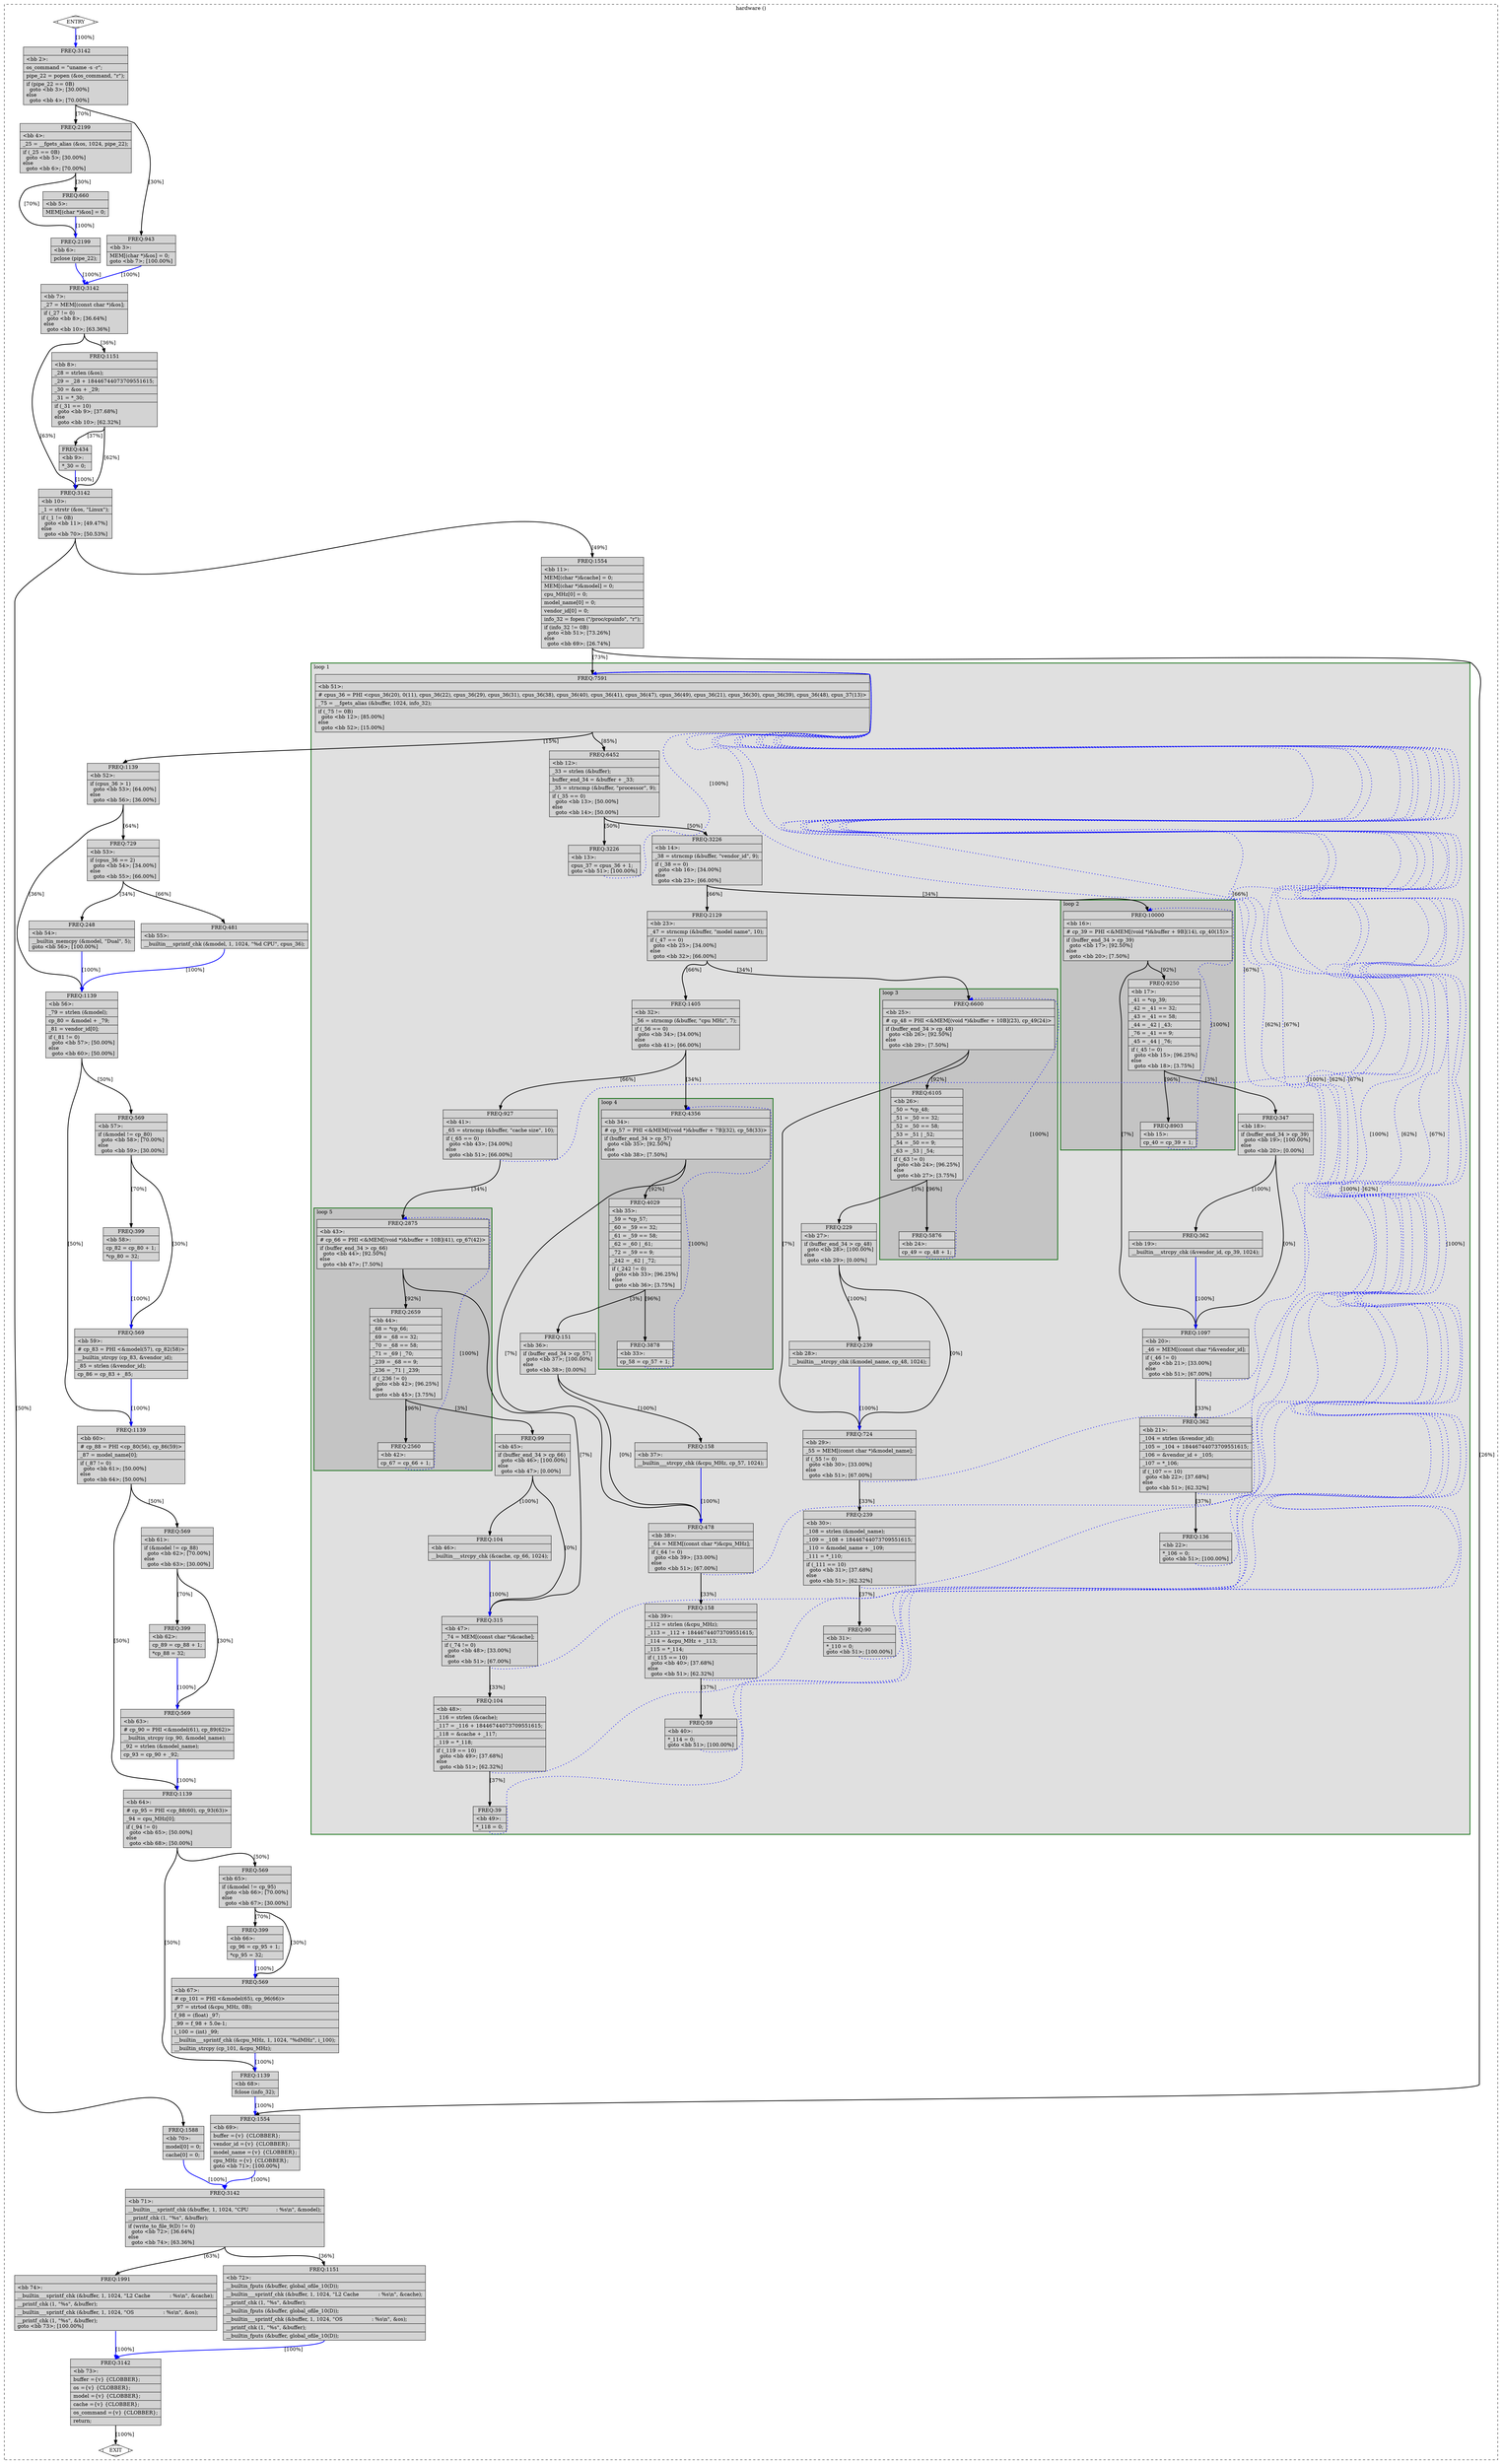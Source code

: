 digraph "hardware.c.113t.tailr2" {
overlap=false;
subgraph "cluster_hardware" {
	style="dashed";
	color="black";
	label="hardware ()";
	subgraph cluster_56_1 {
	style="filled";
	color="darkgreen";
	fillcolor="grey88";
	label="loop 1";
	labeljust=l;
	penwidth=2;
	subgraph cluster_56_2 {
	style="filled";
	color="darkgreen";
	fillcolor="grey77";
	label="loop 2";
	labeljust=l;
	penwidth=2;
	fn_56_basic_block_16 [shape=record,style=filled,fillcolor=lightgrey,label="{ FREQ:10000 |\<bb\ 16\>:\l\
|#\ cp_39\ =\ PHI\ \<&MEM[(void\ *)&buffer\ +\ 9B](14),\ cp_40(15)\>\l\
|if\ (buffer_end_34\ \>\ cp_39)\l\
\ \ goto\ \<bb\ 17\>;\ [92.50%]\l\
else\l\
\ \ goto\ \<bb\ 20\>;\ [7.50%]\l\
}"];

	fn_56_basic_block_17 [shape=record,style=filled,fillcolor=lightgrey,label="{ FREQ:9250 |\<bb\ 17\>:\l\
|_41\ =\ *cp_39;\l\
|_42\ =\ _41\ ==\ 32;\l\
|_43\ =\ _41\ ==\ 58;\l\
|_44\ =\ _42\ \|\ _43;\l\
|_76\ =\ _41\ ==\ 9;\l\
|_45\ =\ _44\ \|\ _76;\l\
|if\ (_45\ !=\ 0)\l\
\ \ goto\ \<bb\ 15\>;\ [96.25%]\l\
else\l\
\ \ goto\ \<bb\ 18\>;\ [3.75%]\l\
}"];

	fn_56_basic_block_15 [shape=record,style=filled,fillcolor=lightgrey,label="{ FREQ:8903 |\<bb\ 15\>:\l\
|cp_40\ =\ cp_39\ +\ 1;\l\
}"];

	}
	subgraph cluster_56_3 {
	style="filled";
	color="darkgreen";
	fillcolor="grey77";
	label="loop 3";
	labeljust=l;
	penwidth=2;
	fn_56_basic_block_25 [shape=record,style=filled,fillcolor=lightgrey,label="{ FREQ:6600 |\<bb\ 25\>:\l\
|#\ cp_48\ =\ PHI\ \<&MEM[(void\ *)&buffer\ +\ 10B](23),\ cp_49(24)\>\l\
|if\ (buffer_end_34\ \>\ cp_48)\l\
\ \ goto\ \<bb\ 26\>;\ [92.50%]\l\
else\l\
\ \ goto\ \<bb\ 29\>;\ [7.50%]\l\
}"];

	fn_56_basic_block_26 [shape=record,style=filled,fillcolor=lightgrey,label="{ FREQ:6105 |\<bb\ 26\>:\l\
|_50\ =\ *cp_48;\l\
|_51\ =\ _50\ ==\ 32;\l\
|_52\ =\ _50\ ==\ 58;\l\
|_53\ =\ _51\ \|\ _52;\l\
|_54\ =\ _50\ ==\ 9;\l\
|_63\ =\ _53\ \|\ _54;\l\
|if\ (_63\ !=\ 0)\l\
\ \ goto\ \<bb\ 24\>;\ [96.25%]\l\
else\l\
\ \ goto\ \<bb\ 27\>;\ [3.75%]\l\
}"];

	fn_56_basic_block_24 [shape=record,style=filled,fillcolor=lightgrey,label="{ FREQ:5876 |\<bb\ 24\>:\l\
|cp_49\ =\ cp_48\ +\ 1;\l\
}"];

	}
	subgraph cluster_56_4 {
	style="filled";
	color="darkgreen";
	fillcolor="grey77";
	label="loop 4";
	labeljust=l;
	penwidth=2;
	fn_56_basic_block_34 [shape=record,style=filled,fillcolor=lightgrey,label="{ FREQ:4356 |\<bb\ 34\>:\l\
|#\ cp_57\ =\ PHI\ \<&MEM[(void\ *)&buffer\ +\ 7B](32),\ cp_58(33)\>\l\
|if\ (buffer_end_34\ \>\ cp_57)\l\
\ \ goto\ \<bb\ 35\>;\ [92.50%]\l\
else\l\
\ \ goto\ \<bb\ 38\>;\ [7.50%]\l\
}"];

	fn_56_basic_block_35 [shape=record,style=filled,fillcolor=lightgrey,label="{ FREQ:4029 |\<bb\ 35\>:\l\
|_59\ =\ *cp_57;\l\
|_60\ =\ _59\ ==\ 32;\l\
|_61\ =\ _59\ ==\ 58;\l\
|_62\ =\ _60\ \|\ _61;\l\
|_72\ =\ _59\ ==\ 9;\l\
|_242\ =\ _62\ \|\ _72;\l\
|if\ (_242\ !=\ 0)\l\
\ \ goto\ \<bb\ 33\>;\ [96.25%]\l\
else\l\
\ \ goto\ \<bb\ 36\>;\ [3.75%]\l\
}"];

	fn_56_basic_block_33 [shape=record,style=filled,fillcolor=lightgrey,label="{ FREQ:3878 |\<bb\ 33\>:\l\
|cp_58\ =\ cp_57\ +\ 1;\l\
}"];

	}
	subgraph cluster_56_5 {
	style="filled";
	color="darkgreen";
	fillcolor="grey77";
	label="loop 5";
	labeljust=l;
	penwidth=2;
	fn_56_basic_block_43 [shape=record,style=filled,fillcolor=lightgrey,label="{ FREQ:2875 |\<bb\ 43\>:\l\
|#\ cp_66\ =\ PHI\ \<&MEM[(void\ *)&buffer\ +\ 10B](41),\ cp_67(42)\>\l\
|if\ (buffer_end_34\ \>\ cp_66)\l\
\ \ goto\ \<bb\ 44\>;\ [92.50%]\l\
else\l\
\ \ goto\ \<bb\ 47\>;\ [7.50%]\l\
}"];

	fn_56_basic_block_44 [shape=record,style=filled,fillcolor=lightgrey,label="{ FREQ:2659 |\<bb\ 44\>:\l\
|_68\ =\ *cp_66;\l\
|_69\ =\ _68\ ==\ 32;\l\
|_70\ =\ _68\ ==\ 58;\l\
|_71\ =\ _69\ \|\ _70;\l\
|_239\ =\ _68\ ==\ 9;\l\
|_236\ =\ _71\ \|\ _239;\l\
|if\ (_236\ !=\ 0)\l\
\ \ goto\ \<bb\ 42\>;\ [96.25%]\l\
else\l\
\ \ goto\ \<bb\ 45\>;\ [3.75%]\l\
}"];

	fn_56_basic_block_42 [shape=record,style=filled,fillcolor=lightgrey,label="{ FREQ:2560 |\<bb\ 42\>:\l\
|cp_67\ =\ cp_66\ +\ 1;\l\
}"];

	}
	fn_56_basic_block_51 [shape=record,style=filled,fillcolor=lightgrey,label="{ FREQ:7591 |\<bb\ 51\>:\l\
|#\ cpus_36\ =\ PHI\ \<cpus_36(20),\ 0(11),\ cpus_36(22),\ cpus_36(29),\ cpus_36(31),\ cpus_36(38),\ cpus_36(40),\ cpus_36(41),\ cpus_36(47),\ cpus_36(49),\ cpus_36(21),\ cpus_36(30),\ cpus_36(39),\ cpus_36(48),\ cpus_37(13)\>\l\
|_75\ =\ __fgets_alias\ (&buffer,\ 1024,\ info_32);\l\
|if\ (_75\ !=\ 0B)\l\
\ \ goto\ \<bb\ 12\>;\ [85.00%]\l\
else\l\
\ \ goto\ \<bb\ 52\>;\ [15.00%]\l\
}"];

	fn_56_basic_block_12 [shape=record,style=filled,fillcolor=lightgrey,label="{ FREQ:6452 |\<bb\ 12\>:\l\
|_33\ =\ strlen\ (&buffer);\l\
|buffer_end_34\ =\ &buffer\ +\ _33;\l\
|_35\ =\ strncmp\ (&buffer,\ \"processor\",\ 9);\l\
|if\ (_35\ ==\ 0)\l\
\ \ goto\ \<bb\ 13\>;\ [50.00%]\l\
else\l\
\ \ goto\ \<bb\ 14\>;\ [50.00%]\l\
}"];

	fn_56_basic_block_13 [shape=record,style=filled,fillcolor=lightgrey,label="{ FREQ:3226 |\<bb\ 13\>:\l\
|cpus_37\ =\ cpus_36\ +\ 1;\l\
goto\ \<bb\ 51\>;\ [100.00%]\l\
}"];

	fn_56_basic_block_14 [shape=record,style=filled,fillcolor=lightgrey,label="{ FREQ:3226 |\<bb\ 14\>:\l\
|_38\ =\ strncmp\ (&buffer,\ \"vendor_id\",\ 9);\l\
|if\ (_38\ ==\ 0)\l\
\ \ goto\ \<bb\ 16\>;\ [34.00%]\l\
else\l\
\ \ goto\ \<bb\ 23\>;\ [66.00%]\l\
}"];

	fn_56_basic_block_23 [shape=record,style=filled,fillcolor=lightgrey,label="{ FREQ:2129 |\<bb\ 23\>:\l\
|_47\ =\ strncmp\ (&buffer,\ \"model\ name\",\ 10);\l\
|if\ (_47\ ==\ 0)\l\
\ \ goto\ \<bb\ 25\>;\ [34.00%]\l\
else\l\
\ \ goto\ \<bb\ 32\>;\ [66.00%]\l\
}"];

	fn_56_basic_block_20 [shape=record,style=filled,fillcolor=lightgrey,label="{ FREQ:1097 |\<bb\ 20\>:\l\
|_46\ =\ MEM[(const\ char\ *)&vendor_id];\l\
|if\ (_46\ !=\ 0)\l\
\ \ goto\ \<bb\ 21\>;\ [33.00%]\l\
else\l\
\ \ goto\ \<bb\ 51\>;\ [67.00%]\l\
}"];

	fn_56_basic_block_32 [shape=record,style=filled,fillcolor=lightgrey,label="{ FREQ:1405 |\<bb\ 32\>:\l\
|_56\ =\ strncmp\ (&buffer,\ \"cpu\ MHz\",\ 7);\l\
|if\ (_56\ ==\ 0)\l\
\ \ goto\ \<bb\ 34\>;\ [34.00%]\l\
else\l\
\ \ goto\ \<bb\ 41\>;\ [66.00%]\l\
}"];

	fn_56_basic_block_18 [shape=record,style=filled,fillcolor=lightgrey,label="{ FREQ:347 |\<bb\ 18\>:\l\
|if\ (buffer_end_34\ \>\ cp_39)\l\
\ \ goto\ \<bb\ 19\>;\ [100.00%]\l\
else\l\
\ \ goto\ \<bb\ 20\>;\ [0.00%]\l\
}"];

	fn_56_basic_block_21 [shape=record,style=filled,fillcolor=lightgrey,label="{ FREQ:362 |\<bb\ 21\>:\l\
|_104\ =\ strlen\ (&vendor_id);\l\
|_105\ =\ _104\ +\ 18446744073709551615;\l\
|_106\ =\ &vendor_id\ +\ _105;\l\
|_107\ =\ *_106;\l\
|if\ (_107\ ==\ 10)\l\
\ \ goto\ \<bb\ 22\>;\ [37.68%]\l\
else\l\
\ \ goto\ \<bb\ 51\>;\ [62.32%]\l\
}"];

	fn_56_basic_block_29 [shape=record,style=filled,fillcolor=lightgrey,label="{ FREQ:724 |\<bb\ 29\>:\l\
|_55\ =\ MEM[(const\ char\ *)&model_name];\l\
|if\ (_55\ !=\ 0)\l\
\ \ goto\ \<bb\ 30\>;\ [33.00%]\l\
else\l\
\ \ goto\ \<bb\ 51\>;\ [67.00%]\l\
}"];

	fn_56_basic_block_41 [shape=record,style=filled,fillcolor=lightgrey,label="{ FREQ:927 |\<bb\ 41\>:\l\
|_65\ =\ strncmp\ (&buffer,\ \"cache\ size\",\ 10);\l\
|if\ (_65\ ==\ 0)\l\
\ \ goto\ \<bb\ 43\>;\ [34.00%]\l\
else\l\
\ \ goto\ \<bb\ 51\>;\ [66.00%]\l\
}"];

	fn_56_basic_block_19 [shape=record,style=filled,fillcolor=lightgrey,label="{ FREQ:362 |\<bb\ 19\>:\l\
|__builtin___strcpy_chk\ (&vendor_id,\ cp_39,\ 1024);\l\
}"];

	fn_56_basic_block_22 [shape=record,style=filled,fillcolor=lightgrey,label="{ FREQ:136 |\<bb\ 22\>:\l\
|*_106\ =\ 0;\l\
goto\ \<bb\ 51\>;\ [100.00%]\l\
}"];

	fn_56_basic_block_27 [shape=record,style=filled,fillcolor=lightgrey,label="{ FREQ:229 |\<bb\ 27\>:\l\
|if\ (buffer_end_34\ \>\ cp_48)\l\
\ \ goto\ \<bb\ 28\>;\ [100.00%]\l\
else\l\
\ \ goto\ \<bb\ 29\>;\ [0.00%]\l\
}"];

	fn_56_basic_block_30 [shape=record,style=filled,fillcolor=lightgrey,label="{ FREQ:239 |\<bb\ 30\>:\l\
|_108\ =\ strlen\ (&model_name);\l\
|_109\ =\ _108\ +\ 18446744073709551615;\l\
|_110\ =\ &model_name\ +\ _109;\l\
|_111\ =\ *_110;\l\
|if\ (_111\ ==\ 10)\l\
\ \ goto\ \<bb\ 31\>;\ [37.68%]\l\
else\l\
\ \ goto\ \<bb\ 51\>;\ [62.32%]\l\
}"];

	fn_56_basic_block_38 [shape=record,style=filled,fillcolor=lightgrey,label="{ FREQ:478 |\<bb\ 38\>:\l\
|_64\ =\ MEM[(const\ char\ *)&cpu_MHz];\l\
|if\ (_64\ !=\ 0)\l\
\ \ goto\ \<bb\ 39\>;\ [33.00%]\l\
else\l\
\ \ goto\ \<bb\ 51\>;\ [67.00%]\l\
}"];

	fn_56_basic_block_28 [shape=record,style=filled,fillcolor=lightgrey,label="{ FREQ:239 |\<bb\ 28\>:\l\
|__builtin___strcpy_chk\ (&model_name,\ cp_48,\ 1024);\l\
}"];

	fn_56_basic_block_31 [shape=record,style=filled,fillcolor=lightgrey,label="{ FREQ:90 |\<bb\ 31\>:\l\
|*_110\ =\ 0;\l\
goto\ \<bb\ 51\>;\ [100.00%]\l\
}"];

	fn_56_basic_block_36 [shape=record,style=filled,fillcolor=lightgrey,label="{ FREQ:151 |\<bb\ 36\>:\l\
|if\ (buffer_end_34\ \>\ cp_57)\l\
\ \ goto\ \<bb\ 37\>;\ [100.00%]\l\
else\l\
\ \ goto\ \<bb\ 38\>;\ [0.00%]\l\
}"];

	fn_56_basic_block_39 [shape=record,style=filled,fillcolor=lightgrey,label="{ FREQ:158 |\<bb\ 39\>:\l\
|_112\ =\ strlen\ (&cpu_MHz);\l\
|_113\ =\ _112\ +\ 18446744073709551615;\l\
|_114\ =\ &cpu_MHz\ +\ _113;\l\
|_115\ =\ *_114;\l\
|if\ (_115\ ==\ 10)\l\
\ \ goto\ \<bb\ 40\>;\ [37.68%]\l\
else\l\
\ \ goto\ \<bb\ 51\>;\ [62.32%]\l\
}"];

	fn_56_basic_block_47 [shape=record,style=filled,fillcolor=lightgrey,label="{ FREQ:315 |\<bb\ 47\>:\l\
|_74\ =\ MEM[(const\ char\ *)&cache];\l\
|if\ (_74\ !=\ 0)\l\
\ \ goto\ \<bb\ 48\>;\ [33.00%]\l\
else\l\
\ \ goto\ \<bb\ 51\>;\ [67.00%]\l\
}"];

	fn_56_basic_block_37 [shape=record,style=filled,fillcolor=lightgrey,label="{ FREQ:158 |\<bb\ 37\>:\l\
|__builtin___strcpy_chk\ (&cpu_MHz,\ cp_57,\ 1024);\l\
}"];

	fn_56_basic_block_40 [shape=record,style=filled,fillcolor=lightgrey,label="{ FREQ:59 |\<bb\ 40\>:\l\
|*_114\ =\ 0;\l\
goto\ \<bb\ 51\>;\ [100.00%]\l\
}"];

	fn_56_basic_block_45 [shape=record,style=filled,fillcolor=lightgrey,label="{ FREQ:99 |\<bb\ 45\>:\l\
|if\ (buffer_end_34\ \>\ cp_66)\l\
\ \ goto\ \<bb\ 46\>;\ [100.00%]\l\
else\l\
\ \ goto\ \<bb\ 47\>;\ [0.00%]\l\
}"];

	fn_56_basic_block_48 [shape=record,style=filled,fillcolor=lightgrey,label="{ FREQ:104 |\<bb\ 48\>:\l\
|_116\ =\ strlen\ (&cache);\l\
|_117\ =\ _116\ +\ 18446744073709551615;\l\
|_118\ =\ &cache\ +\ _117;\l\
|_119\ =\ *_118;\l\
|if\ (_119\ ==\ 10)\l\
\ \ goto\ \<bb\ 49\>;\ [37.68%]\l\
else\l\
\ \ goto\ \<bb\ 51\>;\ [62.32%]\l\
}"];

	fn_56_basic_block_46 [shape=record,style=filled,fillcolor=lightgrey,label="{ FREQ:104 |\<bb\ 46\>:\l\
|__builtin___strcpy_chk\ (&cache,\ cp_66,\ 1024);\l\
}"];

	fn_56_basic_block_49 [shape=record,style=filled,fillcolor=lightgrey,label="{ FREQ:39 |\<bb\ 49\>:\l\
|*_118\ =\ 0;\l\
}"];

	}
	fn_56_basic_block_0 [shape=Mdiamond,style=filled,fillcolor=white,label="ENTRY"];

	fn_56_basic_block_1 [shape=Mdiamond,style=filled,fillcolor=white,label="EXIT"];

	fn_56_basic_block_2 [shape=record,style=filled,fillcolor=lightgrey,label="{ FREQ:3142 |\<bb\ 2\>:\l\
|os_command\ =\ \"uname\ -s\ -r\";\l\
|pipe_22\ =\ popen\ (&os_command,\ \"r\");\l\
|if\ (pipe_22\ ==\ 0B)\l\
\ \ goto\ \<bb\ 3\>;\ [30.00%]\l\
else\l\
\ \ goto\ \<bb\ 4\>;\ [70.00%]\l\
}"];

	fn_56_basic_block_3 [shape=record,style=filled,fillcolor=lightgrey,label="{ FREQ:943 |\<bb\ 3\>:\l\
|MEM[(char\ *)&os]\ =\ 0;\l\
goto\ \<bb\ 7\>;\ [100.00%]\l\
}"];

	fn_56_basic_block_4 [shape=record,style=filled,fillcolor=lightgrey,label="{ FREQ:2199 |\<bb\ 4\>:\l\
|_25\ =\ __fgets_alias\ (&os,\ 1024,\ pipe_22);\l\
|if\ (_25\ ==\ 0B)\l\
\ \ goto\ \<bb\ 5\>;\ [30.00%]\l\
else\l\
\ \ goto\ \<bb\ 6\>;\ [70.00%]\l\
}"];

	fn_56_basic_block_5 [shape=record,style=filled,fillcolor=lightgrey,label="{ FREQ:660 |\<bb\ 5\>:\l\
|MEM[(char\ *)&os]\ =\ 0;\l\
}"];

	fn_56_basic_block_6 [shape=record,style=filled,fillcolor=lightgrey,label="{ FREQ:2199 |\<bb\ 6\>:\l\
|pclose\ (pipe_22);\l\
}"];

	fn_56_basic_block_7 [shape=record,style=filled,fillcolor=lightgrey,label="{ FREQ:3142 |\<bb\ 7\>:\l\
|_27\ =\ MEM[(const\ char\ *)&os];\l\
|if\ (_27\ !=\ 0)\l\
\ \ goto\ \<bb\ 8\>;\ [36.64%]\l\
else\l\
\ \ goto\ \<bb\ 10\>;\ [63.36%]\l\
}"];

	fn_56_basic_block_8 [shape=record,style=filled,fillcolor=lightgrey,label="{ FREQ:1151 |\<bb\ 8\>:\l\
|_28\ =\ strlen\ (&os);\l\
|_29\ =\ _28\ +\ 18446744073709551615;\l\
|_30\ =\ &os\ +\ _29;\l\
|_31\ =\ *_30;\l\
|if\ (_31\ ==\ 10)\l\
\ \ goto\ \<bb\ 9\>;\ [37.68%]\l\
else\l\
\ \ goto\ \<bb\ 10\>;\ [62.32%]\l\
}"];

	fn_56_basic_block_9 [shape=record,style=filled,fillcolor=lightgrey,label="{ FREQ:434 |\<bb\ 9\>:\l\
|*_30\ =\ 0;\l\
}"];

	fn_56_basic_block_10 [shape=record,style=filled,fillcolor=lightgrey,label="{ FREQ:3142 |\<bb\ 10\>:\l\
|_1\ =\ strstr\ (&os,\ \"Linux\");\l\
|if\ (_1\ !=\ 0B)\l\
\ \ goto\ \<bb\ 11\>;\ [49.47%]\l\
else\l\
\ \ goto\ \<bb\ 70\>;\ [50.53%]\l\
}"];

	fn_56_basic_block_11 [shape=record,style=filled,fillcolor=lightgrey,label="{ FREQ:1554 |\<bb\ 11\>:\l\
|MEM[(char\ *)&cache]\ =\ 0;\l\
|MEM[(char\ *)&model]\ =\ 0;\l\
|cpu_MHz[0]\ =\ 0;\l\
|model_name[0]\ =\ 0;\l\
|vendor_id[0]\ =\ 0;\l\
|info_32\ =\ fopen\ (\"/proc/cpuinfo\",\ \"r\");\l\
|if\ (info_32\ !=\ 0B)\l\
\ \ goto\ \<bb\ 51\>;\ [73.26%]\l\
else\l\
\ \ goto\ \<bb\ 69\>;\ [26.74%]\l\
}"];

	fn_56_basic_block_52 [shape=record,style=filled,fillcolor=lightgrey,label="{ FREQ:1139 |\<bb\ 52\>:\l\
|if\ (cpus_36\ \>\ 1)\l\
\ \ goto\ \<bb\ 53\>;\ [64.00%]\l\
else\l\
\ \ goto\ \<bb\ 56\>;\ [36.00%]\l\
}"];

	fn_56_basic_block_53 [shape=record,style=filled,fillcolor=lightgrey,label="{ FREQ:729 |\<bb\ 53\>:\l\
|if\ (cpus_36\ ==\ 2)\l\
\ \ goto\ \<bb\ 54\>;\ [34.00%]\l\
else\l\
\ \ goto\ \<bb\ 55\>;\ [66.00%]\l\
}"];

	fn_56_basic_block_54 [shape=record,style=filled,fillcolor=lightgrey,label="{ FREQ:248 |\<bb\ 54\>:\l\
|__builtin_memcpy\ (&model,\ \"Dual\",\ 5);\l\
goto\ \<bb\ 56\>;\ [100.00%]\l\
}"];

	fn_56_basic_block_55 [shape=record,style=filled,fillcolor=lightgrey,label="{ FREQ:481 |\<bb\ 55\>:\l\
|__builtin___sprintf_chk\ (&model,\ 1,\ 1024,\ \"%d\ CPU\",\ cpus_36);\l\
}"];

	fn_56_basic_block_56 [shape=record,style=filled,fillcolor=lightgrey,label="{ FREQ:1139 |\<bb\ 56\>:\l\
|_79\ =\ strlen\ (&model);\l\
|cp_80\ =\ &model\ +\ _79;\l\
|_81\ =\ vendor_id[0];\l\
|if\ (_81\ !=\ 0)\l\
\ \ goto\ \<bb\ 57\>;\ [50.00%]\l\
else\l\
\ \ goto\ \<bb\ 60\>;\ [50.00%]\l\
}"];

	fn_56_basic_block_57 [shape=record,style=filled,fillcolor=lightgrey,label="{ FREQ:569 |\<bb\ 57\>:\l\
|if\ (&model\ !=\ cp_80)\l\
\ \ goto\ \<bb\ 58\>;\ [70.00%]\l\
else\l\
\ \ goto\ \<bb\ 59\>;\ [30.00%]\l\
}"];

	fn_56_basic_block_58 [shape=record,style=filled,fillcolor=lightgrey,label="{ FREQ:399 |\<bb\ 58\>:\l\
|cp_82\ =\ cp_80\ +\ 1;\l\
|*cp_80\ =\ 32;\l\
}"];

	fn_56_basic_block_59 [shape=record,style=filled,fillcolor=lightgrey,label="{ FREQ:569 |\<bb\ 59\>:\l\
|#\ cp_83\ =\ PHI\ \<&model(57),\ cp_82(58)\>\l\
|__builtin_strcpy\ (cp_83,\ &vendor_id);\l\
|_85\ =\ strlen\ (&vendor_id);\l\
|cp_86\ =\ cp_83\ +\ _85;\l\
}"];

	fn_56_basic_block_60 [shape=record,style=filled,fillcolor=lightgrey,label="{ FREQ:1139 |\<bb\ 60\>:\l\
|#\ cp_88\ =\ PHI\ \<cp_80(56),\ cp_86(59)\>\l\
|_87\ =\ model_name[0];\l\
|if\ (_87\ !=\ 0)\l\
\ \ goto\ \<bb\ 61\>;\ [50.00%]\l\
else\l\
\ \ goto\ \<bb\ 64\>;\ [50.00%]\l\
}"];

	fn_56_basic_block_61 [shape=record,style=filled,fillcolor=lightgrey,label="{ FREQ:569 |\<bb\ 61\>:\l\
|if\ (&model\ !=\ cp_88)\l\
\ \ goto\ \<bb\ 62\>;\ [70.00%]\l\
else\l\
\ \ goto\ \<bb\ 63\>;\ [30.00%]\l\
}"];

	fn_56_basic_block_62 [shape=record,style=filled,fillcolor=lightgrey,label="{ FREQ:399 |\<bb\ 62\>:\l\
|cp_89\ =\ cp_88\ +\ 1;\l\
|*cp_88\ =\ 32;\l\
}"];

	fn_56_basic_block_63 [shape=record,style=filled,fillcolor=lightgrey,label="{ FREQ:569 |\<bb\ 63\>:\l\
|#\ cp_90\ =\ PHI\ \<&model(61),\ cp_89(62)\>\l\
|__builtin_strcpy\ (cp_90,\ &model_name);\l\
|_92\ =\ strlen\ (&model_name);\l\
|cp_93\ =\ cp_90\ +\ _92;\l\
}"];

	fn_56_basic_block_64 [shape=record,style=filled,fillcolor=lightgrey,label="{ FREQ:1139 |\<bb\ 64\>:\l\
|#\ cp_95\ =\ PHI\ \<cp_88(60),\ cp_93(63)\>\l\
|_94\ =\ cpu_MHz[0];\l\
|if\ (_94\ !=\ 0)\l\
\ \ goto\ \<bb\ 65\>;\ [50.00%]\l\
else\l\
\ \ goto\ \<bb\ 68\>;\ [50.00%]\l\
}"];

	fn_56_basic_block_65 [shape=record,style=filled,fillcolor=lightgrey,label="{ FREQ:569 |\<bb\ 65\>:\l\
|if\ (&model\ !=\ cp_95)\l\
\ \ goto\ \<bb\ 66\>;\ [70.00%]\l\
else\l\
\ \ goto\ \<bb\ 67\>;\ [30.00%]\l\
}"];

	fn_56_basic_block_66 [shape=record,style=filled,fillcolor=lightgrey,label="{ FREQ:399 |\<bb\ 66\>:\l\
|cp_96\ =\ cp_95\ +\ 1;\l\
|*cp_95\ =\ 32;\l\
}"];

	fn_56_basic_block_67 [shape=record,style=filled,fillcolor=lightgrey,label="{ FREQ:569 |\<bb\ 67\>:\l\
|#\ cp_101\ =\ PHI\ \<&model(65),\ cp_96(66)\>\l\
|_97\ =\ strtod\ (&cpu_MHz,\ 0B);\l\
|f_98\ =\ (float)\ _97;\l\
|_99\ =\ f_98\ +\ 5.0e-1;\l\
|i_100\ =\ (int)\ _99;\l\
|__builtin___sprintf_chk\ (&cpu_MHz,\ 1,\ 1024,\ \"%dMHz\",\ i_100);\l\
|__builtin_strcpy\ (cp_101,\ &cpu_MHz);\l\
}"];

	fn_56_basic_block_68 [shape=record,style=filled,fillcolor=lightgrey,label="{ FREQ:1139 |\<bb\ 68\>:\l\
|fclose\ (info_32);\l\
}"];

	fn_56_basic_block_69 [shape=record,style=filled,fillcolor=lightgrey,label="{ FREQ:1554 |\<bb\ 69\>:\l\
|buffer\ =\{v\}\ \{CLOBBER\};\l\
|vendor_id\ =\{v\}\ \{CLOBBER\};\l\
|model_name\ =\{v\}\ \{CLOBBER\};\l\
|cpu_MHz\ =\{v\}\ \{CLOBBER\};\l\
goto\ \<bb\ 71\>;\ [100.00%]\l\
}"];

	fn_56_basic_block_70 [shape=record,style=filled,fillcolor=lightgrey,label="{ FREQ:1588 |\<bb\ 70\>:\l\
|model[0]\ =\ 0;\l\
|cache[0]\ =\ 0;\l\
}"];

	fn_56_basic_block_71 [shape=record,style=filled,fillcolor=lightgrey,label="{ FREQ:3142 |\<bb\ 71\>:\l\
|__builtin___sprintf_chk\ (&buffer,\ 1,\ 1024,\ \"CPU\ \ \ \ \ \ \ \ \ \ \ \ \ \ \ \ \ :\ %s\\n\",\ &model);\l\
|__printf_chk\ (1,\ \"%s\",\ &buffer);\l\
|if\ (write_to_file_9(D)\ !=\ 0)\l\
\ \ goto\ \<bb\ 72\>;\ [36.64%]\l\
else\l\
\ \ goto\ \<bb\ 74\>;\ [63.36%]\l\
}"];

	fn_56_basic_block_72 [shape=record,style=filled,fillcolor=lightgrey,label="{ FREQ:1151 |\<bb\ 72\>:\l\
|__builtin_fputs\ (&buffer,\ global_ofile_10(D));\l\
|__builtin___sprintf_chk\ (&buffer,\ 1,\ 1024,\ \"L2\ Cache\ \ \ \ \ \ \ \ \ \ \ \ :\ %s\\n\",\ &cache);\l\
|__printf_chk\ (1,\ \"%s\",\ &buffer);\l\
|__builtin_fputs\ (&buffer,\ global_ofile_10(D));\l\
|__builtin___sprintf_chk\ (&buffer,\ 1,\ 1024,\ \"OS\ \ \ \ \ \ \ \ \ \ \ \ \ \ \ \ \ \ :\ %s\\n\",\ &os);\l\
|__printf_chk\ (1,\ \"%s\",\ &buffer);\l\
|__builtin_fputs\ (&buffer,\ global_ofile_10(D));\l\
}"];

	fn_56_basic_block_73 [shape=record,style=filled,fillcolor=lightgrey,label="{ FREQ:3142 |\<bb\ 73\>:\l\
|buffer\ =\{v\}\ \{CLOBBER\};\l\
|os\ =\{v\}\ \{CLOBBER\};\l\
|model\ =\{v\}\ \{CLOBBER\};\l\
|cache\ =\{v\}\ \{CLOBBER\};\l\
|os_command\ =\{v\}\ \{CLOBBER\};\l\
|return;\l\
}"];

	fn_56_basic_block_74 [shape=record,style=filled,fillcolor=lightgrey,label="{ FREQ:1991 |\<bb\ 74\>:\l\
|__builtin___sprintf_chk\ (&buffer,\ 1,\ 1024,\ \"L2\ Cache\ \ \ \ \ \ \ \ \ \ \ \ :\ %s\\n\",\ &cache);\l\
|__printf_chk\ (1,\ \"%s\",\ &buffer);\l\
|__builtin___sprintf_chk\ (&buffer,\ 1,\ 1024,\ \"OS\ \ \ \ \ \ \ \ \ \ \ \ \ \ \ \ \ \ :\ %s\\n\",\ &os);\l\
|__printf_chk\ (1,\ \"%s\",\ &buffer);\l\
goto\ \<bb\ 73\>;\ [100.00%]\l\
}"];

	fn_56_basic_block_0:s -> fn_56_basic_block_2:n [style="solid,bold",color=blue,weight=100,constraint=true, label="[100%]"];
	fn_56_basic_block_2:s -> fn_56_basic_block_3:n [style="solid,bold",color=black,weight=10,constraint=true, label="[30%]"];
	fn_56_basic_block_2:s -> fn_56_basic_block_4:n [style="solid,bold",color=black,weight=10,constraint=true, label="[70%]"];
	fn_56_basic_block_3:s -> fn_56_basic_block_7:n [style="solid,bold",color=blue,weight=100,constraint=true, label="[100%]"];
	fn_56_basic_block_4:s -> fn_56_basic_block_5:n [style="solid,bold",color=black,weight=10,constraint=true, label="[30%]"];
	fn_56_basic_block_4:s -> fn_56_basic_block_6:n [style="solid,bold",color=black,weight=10,constraint=true, label="[70%]"];
	fn_56_basic_block_5:s -> fn_56_basic_block_6:n [style="solid,bold",color=blue,weight=100,constraint=true, label="[100%]"];
	fn_56_basic_block_6:s -> fn_56_basic_block_7:n [style="solid,bold",color=blue,weight=100,constraint=true, label="[100%]"];
	fn_56_basic_block_7:s -> fn_56_basic_block_8:n [style="solid,bold",color=black,weight=10,constraint=true, label="[36%]"];
	fn_56_basic_block_7:s -> fn_56_basic_block_10:n [style="solid,bold",color=black,weight=10,constraint=true, label="[63%]"];
	fn_56_basic_block_8:s -> fn_56_basic_block_9:n [style="solid,bold",color=black,weight=10,constraint=true, label="[37%]"];
	fn_56_basic_block_8:s -> fn_56_basic_block_10:n [style="solid,bold",color=black,weight=10,constraint=true, label="[62%]"];
	fn_56_basic_block_9:s -> fn_56_basic_block_10:n [style="solid,bold",color=blue,weight=100,constraint=true, label="[100%]"];
	fn_56_basic_block_10:s -> fn_56_basic_block_11:n [style="solid,bold",color=black,weight=10,constraint=true, label="[49%]"];
	fn_56_basic_block_10:s -> fn_56_basic_block_70:n [style="solid,bold",color=black,weight=10,constraint=true, label="[50%]"];
	fn_56_basic_block_11:s -> fn_56_basic_block_51:n [style="solid,bold",color=black,weight=10,constraint=true, label="[73%]"];
	fn_56_basic_block_11:s -> fn_56_basic_block_69:n [style="solid,bold",color=black,weight=10,constraint=true, label="[26%]"];
	fn_56_basic_block_12:s -> fn_56_basic_block_13:n [style="solid,bold",color=black,weight=10,constraint=true, label="[50%]"];
	fn_56_basic_block_12:s -> fn_56_basic_block_14:n [style="solid,bold",color=black,weight=10,constraint=true, label="[50%]"];
	fn_56_basic_block_13:s -> fn_56_basic_block_51:n [style="dotted,bold",color=blue,weight=10,constraint=false, label="[100%]"];
	fn_56_basic_block_14:s -> fn_56_basic_block_16:n [style="solid,bold",color=black,weight=10,constraint=true, label="[34%]"];
	fn_56_basic_block_14:s -> fn_56_basic_block_23:n [style="solid,bold",color=black,weight=10,constraint=true, label="[66%]"];
	fn_56_basic_block_15:s -> fn_56_basic_block_16:n [style="dotted,bold",color=blue,weight=10,constraint=false, label="[100%]"];
	fn_56_basic_block_16:s -> fn_56_basic_block_17:n [style="solid,bold",color=black,weight=10,constraint=true, label="[92%]"];
	fn_56_basic_block_16:s -> fn_56_basic_block_20:n [style="solid,bold",color=black,weight=10,constraint=true, label="[7%]"];
	fn_56_basic_block_17:s -> fn_56_basic_block_15:n [style="solid,bold",color=black,weight=10,constraint=true, label="[96%]"];
	fn_56_basic_block_17:s -> fn_56_basic_block_18:n [style="solid,bold",color=black,weight=10,constraint=true, label="[3%]"];
	fn_56_basic_block_18:s -> fn_56_basic_block_19:n [style="solid,bold",color=black,weight=10,constraint=true, label="[100%]"];
	fn_56_basic_block_18:s -> fn_56_basic_block_20:n [style="solid,bold",color=black,weight=10,constraint=true, label="[0%]"];
	fn_56_basic_block_19:s -> fn_56_basic_block_20:n [style="solid,bold",color=blue,weight=100,constraint=true, label="[100%]"];
	fn_56_basic_block_20:s -> fn_56_basic_block_21:n [style="solid,bold",color=black,weight=10,constraint=true, label="[33%]"];
	fn_56_basic_block_20:s -> fn_56_basic_block_51:n [style="dotted,bold",color=blue,weight=10,constraint=false, label="[67%]"];
	fn_56_basic_block_21:s -> fn_56_basic_block_22:n [style="solid,bold",color=black,weight=10,constraint=true, label="[37%]"];
	fn_56_basic_block_21:s -> fn_56_basic_block_51:n [style="dotted,bold",color=blue,weight=10,constraint=false, label="[62%]"];
	fn_56_basic_block_22:s -> fn_56_basic_block_51:n [style="dotted,bold",color=blue,weight=10,constraint=false, label="[100%]"];
	fn_56_basic_block_23:s -> fn_56_basic_block_25:n [style="solid,bold",color=black,weight=10,constraint=true, label="[34%]"];
	fn_56_basic_block_23:s -> fn_56_basic_block_32:n [style="solid,bold",color=black,weight=10,constraint=true, label="[66%]"];
	fn_56_basic_block_24:s -> fn_56_basic_block_25:n [style="dotted,bold",color=blue,weight=10,constraint=false, label="[100%]"];
	fn_56_basic_block_25:s -> fn_56_basic_block_26:n [style="solid,bold",color=black,weight=10,constraint=true, label="[92%]"];
	fn_56_basic_block_25:s -> fn_56_basic_block_29:n [style="solid,bold",color=black,weight=10,constraint=true, label="[7%]"];
	fn_56_basic_block_26:s -> fn_56_basic_block_24:n [style="solid,bold",color=black,weight=10,constraint=true, label="[96%]"];
	fn_56_basic_block_26:s -> fn_56_basic_block_27:n [style="solid,bold",color=black,weight=10,constraint=true, label="[3%]"];
	fn_56_basic_block_27:s -> fn_56_basic_block_28:n [style="solid,bold",color=black,weight=10,constraint=true, label="[100%]"];
	fn_56_basic_block_27:s -> fn_56_basic_block_29:n [style="solid,bold",color=black,weight=10,constraint=true, label="[0%]"];
	fn_56_basic_block_28:s -> fn_56_basic_block_29:n [style="solid,bold",color=blue,weight=100,constraint=true, label="[100%]"];
	fn_56_basic_block_29:s -> fn_56_basic_block_30:n [style="solid,bold",color=black,weight=10,constraint=true, label="[33%]"];
	fn_56_basic_block_29:s -> fn_56_basic_block_51:n [style="dotted,bold",color=blue,weight=10,constraint=false, label="[67%]"];
	fn_56_basic_block_30:s -> fn_56_basic_block_31:n [style="solid,bold",color=black,weight=10,constraint=true, label="[37%]"];
	fn_56_basic_block_30:s -> fn_56_basic_block_51:n [style="dotted,bold",color=blue,weight=10,constraint=false, label="[62%]"];
	fn_56_basic_block_31:s -> fn_56_basic_block_51:n [style="dotted,bold",color=blue,weight=10,constraint=false, label="[100%]"];
	fn_56_basic_block_32:s -> fn_56_basic_block_34:n [style="solid,bold",color=black,weight=10,constraint=true, label="[34%]"];
	fn_56_basic_block_32:s -> fn_56_basic_block_41:n [style="solid,bold",color=black,weight=10,constraint=true, label="[66%]"];
	fn_56_basic_block_33:s -> fn_56_basic_block_34:n [style="dotted,bold",color=blue,weight=10,constraint=false, label="[100%]"];
	fn_56_basic_block_34:s -> fn_56_basic_block_35:n [style="solid,bold",color=black,weight=10,constraint=true, label="[92%]"];
	fn_56_basic_block_34:s -> fn_56_basic_block_38:n [style="solid,bold",color=black,weight=10,constraint=true, label="[7%]"];
	fn_56_basic_block_35:s -> fn_56_basic_block_33:n [style="solid,bold",color=black,weight=10,constraint=true, label="[96%]"];
	fn_56_basic_block_35:s -> fn_56_basic_block_36:n [style="solid,bold",color=black,weight=10,constraint=true, label="[3%]"];
	fn_56_basic_block_36:s -> fn_56_basic_block_37:n [style="solid,bold",color=black,weight=10,constraint=true, label="[100%]"];
	fn_56_basic_block_36:s -> fn_56_basic_block_38:n [style="solid,bold",color=black,weight=10,constraint=true, label="[0%]"];
	fn_56_basic_block_37:s -> fn_56_basic_block_38:n [style="solid,bold",color=blue,weight=100,constraint=true, label="[100%]"];
	fn_56_basic_block_38:s -> fn_56_basic_block_39:n [style="solid,bold",color=black,weight=10,constraint=true, label="[33%]"];
	fn_56_basic_block_38:s -> fn_56_basic_block_51:n [style="dotted,bold",color=blue,weight=10,constraint=false, label="[67%]"];
	fn_56_basic_block_39:s -> fn_56_basic_block_40:n [style="solid,bold",color=black,weight=10,constraint=true, label="[37%]"];
	fn_56_basic_block_39:s -> fn_56_basic_block_51:n [style="dotted,bold",color=blue,weight=10,constraint=false, label="[62%]"];
	fn_56_basic_block_40:s -> fn_56_basic_block_51:n [style="dotted,bold",color=blue,weight=10,constraint=false, label="[100%]"];
	fn_56_basic_block_41:s -> fn_56_basic_block_43:n [style="solid,bold",color=black,weight=10,constraint=true, label="[34%]"];
	fn_56_basic_block_41:s -> fn_56_basic_block_51:n [style="dotted,bold",color=blue,weight=10,constraint=false, label="[66%]"];
	fn_56_basic_block_42:s -> fn_56_basic_block_43:n [style="dotted,bold",color=blue,weight=10,constraint=false, label="[100%]"];
	fn_56_basic_block_43:s -> fn_56_basic_block_44:n [style="solid,bold",color=black,weight=10,constraint=true, label="[92%]"];
	fn_56_basic_block_43:s -> fn_56_basic_block_47:n [style="solid,bold",color=black,weight=10,constraint=true, label="[7%]"];
	fn_56_basic_block_44:s -> fn_56_basic_block_42:n [style="solid,bold",color=black,weight=10,constraint=true, label="[96%]"];
	fn_56_basic_block_44:s -> fn_56_basic_block_45:n [style="solid,bold",color=black,weight=10,constraint=true, label="[3%]"];
	fn_56_basic_block_45:s -> fn_56_basic_block_46:n [style="solid,bold",color=black,weight=10,constraint=true, label="[100%]"];
	fn_56_basic_block_45:s -> fn_56_basic_block_47:n [style="solid,bold",color=black,weight=10,constraint=true, label="[0%]"];
	fn_56_basic_block_46:s -> fn_56_basic_block_47:n [style="solid,bold",color=blue,weight=100,constraint=true, label="[100%]"];
	fn_56_basic_block_47:s -> fn_56_basic_block_48:n [style="solid,bold",color=black,weight=10,constraint=true, label="[33%]"];
	fn_56_basic_block_47:s -> fn_56_basic_block_51:n [style="dotted,bold",color=blue,weight=10,constraint=false, label="[67%]"];
	fn_56_basic_block_48:s -> fn_56_basic_block_49:n [style="solid,bold",color=black,weight=10,constraint=true, label="[37%]"];
	fn_56_basic_block_48:s -> fn_56_basic_block_51:n [style="dotted,bold",color=blue,weight=10,constraint=false, label="[62%]"];
	fn_56_basic_block_49:s -> fn_56_basic_block_51:n [style="dotted,bold",color=blue,weight=10,constraint=false, label="[100%]"];
	fn_56_basic_block_51:s -> fn_56_basic_block_12:n [style="solid,bold",color=black,weight=10,constraint=true, label="[85%]"];
	fn_56_basic_block_51:s -> fn_56_basic_block_52:n [style="solid,bold",color=black,weight=10,constraint=true, label="[15%]"];
	fn_56_basic_block_52:s -> fn_56_basic_block_53:n [style="solid,bold",color=black,weight=10,constraint=true, label="[64%]"];
	fn_56_basic_block_52:s -> fn_56_basic_block_56:n [style="solid,bold",color=black,weight=10,constraint=true, label="[36%]"];
	fn_56_basic_block_53:s -> fn_56_basic_block_54:n [style="solid,bold",color=black,weight=10,constraint=true, label="[34%]"];
	fn_56_basic_block_53:s -> fn_56_basic_block_55:n [style="solid,bold",color=black,weight=10,constraint=true, label="[66%]"];
	fn_56_basic_block_54:s -> fn_56_basic_block_56:n [style="solid,bold",color=blue,weight=100,constraint=true, label="[100%]"];
	fn_56_basic_block_55:s -> fn_56_basic_block_56:n [style="solid,bold",color=blue,weight=100,constraint=true, label="[100%]"];
	fn_56_basic_block_56:s -> fn_56_basic_block_57:n [style="solid,bold",color=black,weight=10,constraint=true, label="[50%]"];
	fn_56_basic_block_56:s -> fn_56_basic_block_60:n [style="solid,bold",color=black,weight=10,constraint=true, label="[50%]"];
	fn_56_basic_block_57:s -> fn_56_basic_block_58:n [style="solid,bold",color=black,weight=10,constraint=true, label="[70%]"];
	fn_56_basic_block_57:s -> fn_56_basic_block_59:n [style="solid,bold",color=black,weight=10,constraint=true, label="[30%]"];
	fn_56_basic_block_58:s -> fn_56_basic_block_59:n [style="solid,bold",color=blue,weight=100,constraint=true, label="[100%]"];
	fn_56_basic_block_59:s -> fn_56_basic_block_60:n [style="solid,bold",color=blue,weight=100,constraint=true, label="[100%]"];
	fn_56_basic_block_60:s -> fn_56_basic_block_61:n [style="solid,bold",color=black,weight=10,constraint=true, label="[50%]"];
	fn_56_basic_block_60:s -> fn_56_basic_block_64:n [style="solid,bold",color=black,weight=10,constraint=true, label="[50%]"];
	fn_56_basic_block_61:s -> fn_56_basic_block_62:n [style="solid,bold",color=black,weight=10,constraint=true, label="[70%]"];
	fn_56_basic_block_61:s -> fn_56_basic_block_63:n [style="solid,bold",color=black,weight=10,constraint=true, label="[30%]"];
	fn_56_basic_block_62:s -> fn_56_basic_block_63:n [style="solid,bold",color=blue,weight=100,constraint=true, label="[100%]"];
	fn_56_basic_block_63:s -> fn_56_basic_block_64:n [style="solid,bold",color=blue,weight=100,constraint=true, label="[100%]"];
	fn_56_basic_block_64:s -> fn_56_basic_block_65:n [style="solid,bold",color=black,weight=10,constraint=true, label="[50%]"];
	fn_56_basic_block_64:s -> fn_56_basic_block_68:n [style="solid,bold",color=black,weight=10,constraint=true, label="[50%]"];
	fn_56_basic_block_65:s -> fn_56_basic_block_66:n [style="solid,bold",color=black,weight=10,constraint=true, label="[70%]"];
	fn_56_basic_block_65:s -> fn_56_basic_block_67:n [style="solid,bold",color=black,weight=10,constraint=true, label="[30%]"];
	fn_56_basic_block_66:s -> fn_56_basic_block_67:n [style="solid,bold",color=blue,weight=100,constraint=true, label="[100%]"];
	fn_56_basic_block_67:s -> fn_56_basic_block_68:n [style="solid,bold",color=blue,weight=100,constraint=true, label="[100%]"];
	fn_56_basic_block_68:s -> fn_56_basic_block_69:n [style="solid,bold",color=blue,weight=100,constraint=true, label="[100%]"];
	fn_56_basic_block_69:s -> fn_56_basic_block_71:n [style="solid,bold",color=blue,weight=100,constraint=true, label="[100%]"];
	fn_56_basic_block_70:s -> fn_56_basic_block_71:n [style="solid,bold",color=blue,weight=100,constraint=true, label="[100%]"];
	fn_56_basic_block_71:s -> fn_56_basic_block_72:n [style="solid,bold",color=black,weight=10,constraint=true, label="[36%]"];
	fn_56_basic_block_71:s -> fn_56_basic_block_74:n [style="solid,bold",color=black,weight=10,constraint=true, label="[63%]"];
	fn_56_basic_block_72:s -> fn_56_basic_block_73:n [style="solid,bold",color=blue,weight=100,constraint=true, label="[100%]"];
	fn_56_basic_block_73:s -> fn_56_basic_block_1:n [style="solid,bold",color=black,weight=10,constraint=true, label="[100%]"];
	fn_56_basic_block_74:s -> fn_56_basic_block_73:n [style="solid,bold",color=blue,weight=100,constraint=true, label="[100%]"];
	fn_56_basic_block_0:s -> fn_56_basic_block_1:n [style="invis",constraint=true];
}
}
